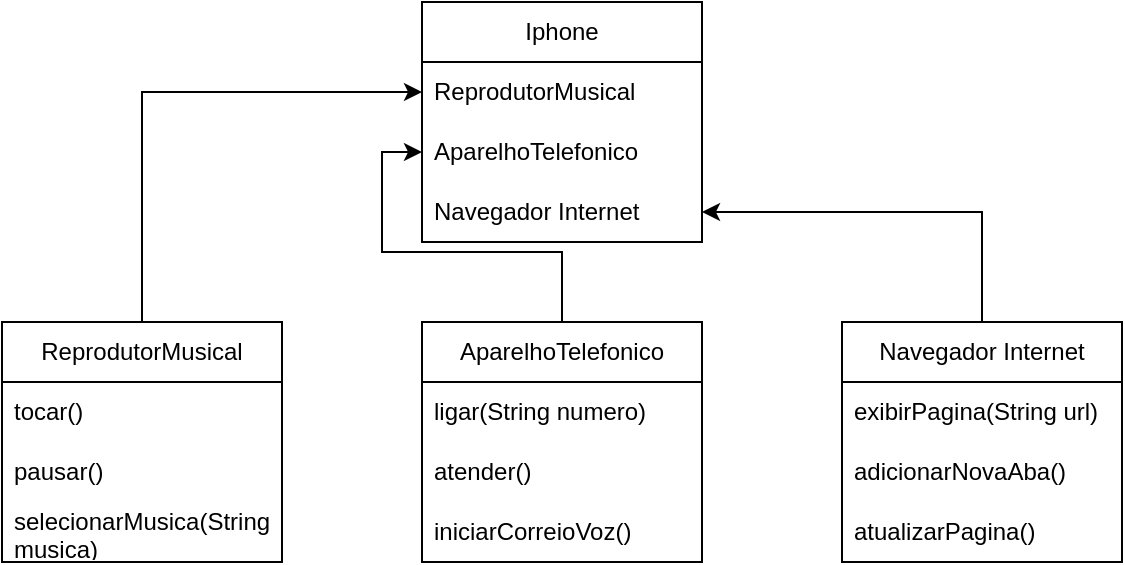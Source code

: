 <mxfile version="24.7.5">
  <diagram id="C5RBs43oDa-KdzZeNtuy" name="Page-1">
    <mxGraphModel dx="880" dy="460" grid="1" gridSize="10" guides="1" tooltips="1" connect="1" arrows="1" fold="1" page="1" pageScale="1" pageWidth="827" pageHeight="1169" math="0" shadow="0">
      <root>
        <mxCell id="WIyWlLk6GJQsqaUBKTNV-0" />
        <mxCell id="WIyWlLk6GJQsqaUBKTNV-1" parent="WIyWlLk6GJQsqaUBKTNV-0" />
        <mxCell id="Zt-TI3-wUX8zWhlRtX0G-0" value="Iphone" style="swimlane;fontStyle=0;childLayout=stackLayout;horizontal=1;startSize=30;horizontalStack=0;resizeParent=1;resizeParentMax=0;resizeLast=0;collapsible=1;marginBottom=0;whiteSpace=wrap;html=1;" vertex="1" parent="WIyWlLk6GJQsqaUBKTNV-1">
          <mxGeometry x="330" y="250" width="140" height="120" as="geometry" />
        </mxCell>
        <mxCell id="Zt-TI3-wUX8zWhlRtX0G-1" value="&lt;span style=&quot;text-align: center;&quot;&gt;ReprodutorMusical&lt;/span&gt;" style="text;strokeColor=none;fillColor=none;align=left;verticalAlign=middle;spacingLeft=4;spacingRight=4;overflow=hidden;points=[[0,0.5],[1,0.5]];portConstraint=eastwest;rotatable=0;whiteSpace=wrap;html=1;" vertex="1" parent="Zt-TI3-wUX8zWhlRtX0G-0">
          <mxGeometry y="30" width="140" height="30" as="geometry" />
        </mxCell>
        <mxCell id="Zt-TI3-wUX8zWhlRtX0G-2" value="&lt;span style=&quot;text-align: center;&quot;&gt;AparelhoTelefonico&lt;/span&gt;" style="text;strokeColor=none;fillColor=none;align=left;verticalAlign=middle;spacingLeft=4;spacingRight=4;overflow=hidden;points=[[0,0.5],[1,0.5]];portConstraint=eastwest;rotatable=0;whiteSpace=wrap;html=1;" vertex="1" parent="Zt-TI3-wUX8zWhlRtX0G-0">
          <mxGeometry y="60" width="140" height="30" as="geometry" />
        </mxCell>
        <mxCell id="Zt-TI3-wUX8zWhlRtX0G-3" value="&lt;span style=&quot;text-align: center;&quot;&gt;Navegador Internet&lt;/span&gt;" style="text;strokeColor=none;fillColor=none;align=left;verticalAlign=middle;spacingLeft=4;spacingRight=4;overflow=hidden;points=[[0,0.5],[1,0.5]];portConstraint=eastwest;rotatable=0;whiteSpace=wrap;html=1;" vertex="1" parent="Zt-TI3-wUX8zWhlRtX0G-0">
          <mxGeometry y="90" width="140" height="30" as="geometry" />
        </mxCell>
        <mxCell id="Zt-TI3-wUX8zWhlRtX0G-16" style="edgeStyle=orthogonalEdgeStyle;rounded=0;orthogonalLoop=1;jettySize=auto;html=1;entryX=0;entryY=0.5;entryDx=0;entryDy=0;" edge="1" parent="WIyWlLk6GJQsqaUBKTNV-1" source="Zt-TI3-wUX8zWhlRtX0G-4" target="Zt-TI3-wUX8zWhlRtX0G-1">
          <mxGeometry relative="1" as="geometry" />
        </mxCell>
        <mxCell id="Zt-TI3-wUX8zWhlRtX0G-4" value="ReprodutorMusical" style="swimlane;fontStyle=0;childLayout=stackLayout;horizontal=1;startSize=30;horizontalStack=0;resizeParent=1;resizeParentMax=0;resizeLast=0;collapsible=1;marginBottom=0;whiteSpace=wrap;html=1;" vertex="1" parent="WIyWlLk6GJQsqaUBKTNV-1">
          <mxGeometry x="120" y="410" width="140" height="120" as="geometry" />
        </mxCell>
        <mxCell id="Zt-TI3-wUX8zWhlRtX0G-5" value="tocar()" style="text;strokeColor=none;fillColor=none;align=left;verticalAlign=middle;spacingLeft=4;spacingRight=4;overflow=hidden;points=[[0,0.5],[1,0.5]];portConstraint=eastwest;rotatable=0;whiteSpace=wrap;html=1;" vertex="1" parent="Zt-TI3-wUX8zWhlRtX0G-4">
          <mxGeometry y="30" width="140" height="30" as="geometry" />
        </mxCell>
        <mxCell id="Zt-TI3-wUX8zWhlRtX0G-6" value="pausar()" style="text;strokeColor=none;fillColor=none;align=left;verticalAlign=middle;spacingLeft=4;spacingRight=4;overflow=hidden;points=[[0,0.5],[1,0.5]];portConstraint=eastwest;rotatable=0;whiteSpace=wrap;html=1;" vertex="1" parent="Zt-TI3-wUX8zWhlRtX0G-4">
          <mxGeometry y="60" width="140" height="30" as="geometry" />
        </mxCell>
        <mxCell id="Zt-TI3-wUX8zWhlRtX0G-7" value="selecionarMusica(String musica)" style="text;strokeColor=none;fillColor=none;align=left;verticalAlign=middle;spacingLeft=4;spacingRight=4;overflow=hidden;points=[[0,0.5],[1,0.5]];portConstraint=eastwest;rotatable=0;whiteSpace=wrap;html=1;" vertex="1" parent="Zt-TI3-wUX8zWhlRtX0G-4">
          <mxGeometry y="90" width="140" height="30" as="geometry" />
        </mxCell>
        <mxCell id="Zt-TI3-wUX8zWhlRtX0G-17" style="edgeStyle=orthogonalEdgeStyle;rounded=0;orthogonalLoop=1;jettySize=auto;html=1;entryX=0;entryY=0.5;entryDx=0;entryDy=0;" edge="1" parent="WIyWlLk6GJQsqaUBKTNV-1" source="Zt-TI3-wUX8zWhlRtX0G-8" target="Zt-TI3-wUX8zWhlRtX0G-2">
          <mxGeometry relative="1" as="geometry" />
        </mxCell>
        <mxCell id="Zt-TI3-wUX8zWhlRtX0G-8" value="AparelhoTelefonico" style="swimlane;fontStyle=0;childLayout=stackLayout;horizontal=1;startSize=30;horizontalStack=0;resizeParent=1;resizeParentMax=0;resizeLast=0;collapsible=1;marginBottom=0;whiteSpace=wrap;html=1;" vertex="1" parent="WIyWlLk6GJQsqaUBKTNV-1">
          <mxGeometry x="330" y="410" width="140" height="120" as="geometry" />
        </mxCell>
        <mxCell id="Zt-TI3-wUX8zWhlRtX0G-9" value="ligar(String numero)" style="text;strokeColor=none;fillColor=none;align=left;verticalAlign=middle;spacingLeft=4;spacingRight=4;overflow=hidden;points=[[0,0.5],[1,0.5]];portConstraint=eastwest;rotatable=0;whiteSpace=wrap;html=1;" vertex="1" parent="Zt-TI3-wUX8zWhlRtX0G-8">
          <mxGeometry y="30" width="140" height="30" as="geometry" />
        </mxCell>
        <mxCell id="Zt-TI3-wUX8zWhlRtX0G-10" value="atender()" style="text;strokeColor=none;fillColor=none;align=left;verticalAlign=middle;spacingLeft=4;spacingRight=4;overflow=hidden;points=[[0,0.5],[1,0.5]];portConstraint=eastwest;rotatable=0;whiteSpace=wrap;html=1;" vertex="1" parent="Zt-TI3-wUX8zWhlRtX0G-8">
          <mxGeometry y="60" width="140" height="30" as="geometry" />
        </mxCell>
        <mxCell id="Zt-TI3-wUX8zWhlRtX0G-11" value="iniciarCorreioVoz()" style="text;strokeColor=none;fillColor=none;align=left;verticalAlign=middle;spacingLeft=4;spacingRight=4;overflow=hidden;points=[[0,0.5],[1,0.5]];portConstraint=eastwest;rotatable=0;whiteSpace=wrap;html=1;" vertex="1" parent="Zt-TI3-wUX8zWhlRtX0G-8">
          <mxGeometry y="90" width="140" height="30" as="geometry" />
        </mxCell>
        <mxCell id="Zt-TI3-wUX8zWhlRtX0G-18" style="edgeStyle=orthogonalEdgeStyle;rounded=0;orthogonalLoop=1;jettySize=auto;html=1;entryX=1;entryY=0.5;entryDx=0;entryDy=0;" edge="1" parent="WIyWlLk6GJQsqaUBKTNV-1" source="Zt-TI3-wUX8zWhlRtX0G-12" target="Zt-TI3-wUX8zWhlRtX0G-3">
          <mxGeometry relative="1" as="geometry" />
        </mxCell>
        <mxCell id="Zt-TI3-wUX8zWhlRtX0G-12" value="Navegador Internet" style="swimlane;fontStyle=0;childLayout=stackLayout;horizontal=1;startSize=30;horizontalStack=0;resizeParent=1;resizeParentMax=0;resizeLast=0;collapsible=1;marginBottom=0;whiteSpace=wrap;html=1;" vertex="1" parent="WIyWlLk6GJQsqaUBKTNV-1">
          <mxGeometry x="540" y="410" width="140" height="120" as="geometry" />
        </mxCell>
        <mxCell id="Zt-TI3-wUX8zWhlRtX0G-13" value="exibirPagina(String url)" style="text;strokeColor=none;fillColor=none;align=left;verticalAlign=middle;spacingLeft=4;spacingRight=4;overflow=hidden;points=[[0,0.5],[1,0.5]];portConstraint=eastwest;rotatable=0;whiteSpace=wrap;html=1;" vertex="1" parent="Zt-TI3-wUX8zWhlRtX0G-12">
          <mxGeometry y="30" width="140" height="30" as="geometry" />
        </mxCell>
        <mxCell id="Zt-TI3-wUX8zWhlRtX0G-14" value="adicionarNovaAba()" style="text;strokeColor=none;fillColor=none;align=left;verticalAlign=middle;spacingLeft=4;spacingRight=4;overflow=hidden;points=[[0,0.5],[1,0.5]];portConstraint=eastwest;rotatable=0;whiteSpace=wrap;html=1;" vertex="1" parent="Zt-TI3-wUX8zWhlRtX0G-12">
          <mxGeometry y="60" width="140" height="30" as="geometry" />
        </mxCell>
        <mxCell id="Zt-TI3-wUX8zWhlRtX0G-15" value="atualizarPagina()" style="text;strokeColor=none;fillColor=none;align=left;verticalAlign=middle;spacingLeft=4;spacingRight=4;overflow=hidden;points=[[0,0.5],[1,0.5]];portConstraint=eastwest;rotatable=0;whiteSpace=wrap;html=1;" vertex="1" parent="Zt-TI3-wUX8zWhlRtX0G-12">
          <mxGeometry y="90" width="140" height="30" as="geometry" />
        </mxCell>
      </root>
    </mxGraphModel>
  </diagram>
</mxfile>
